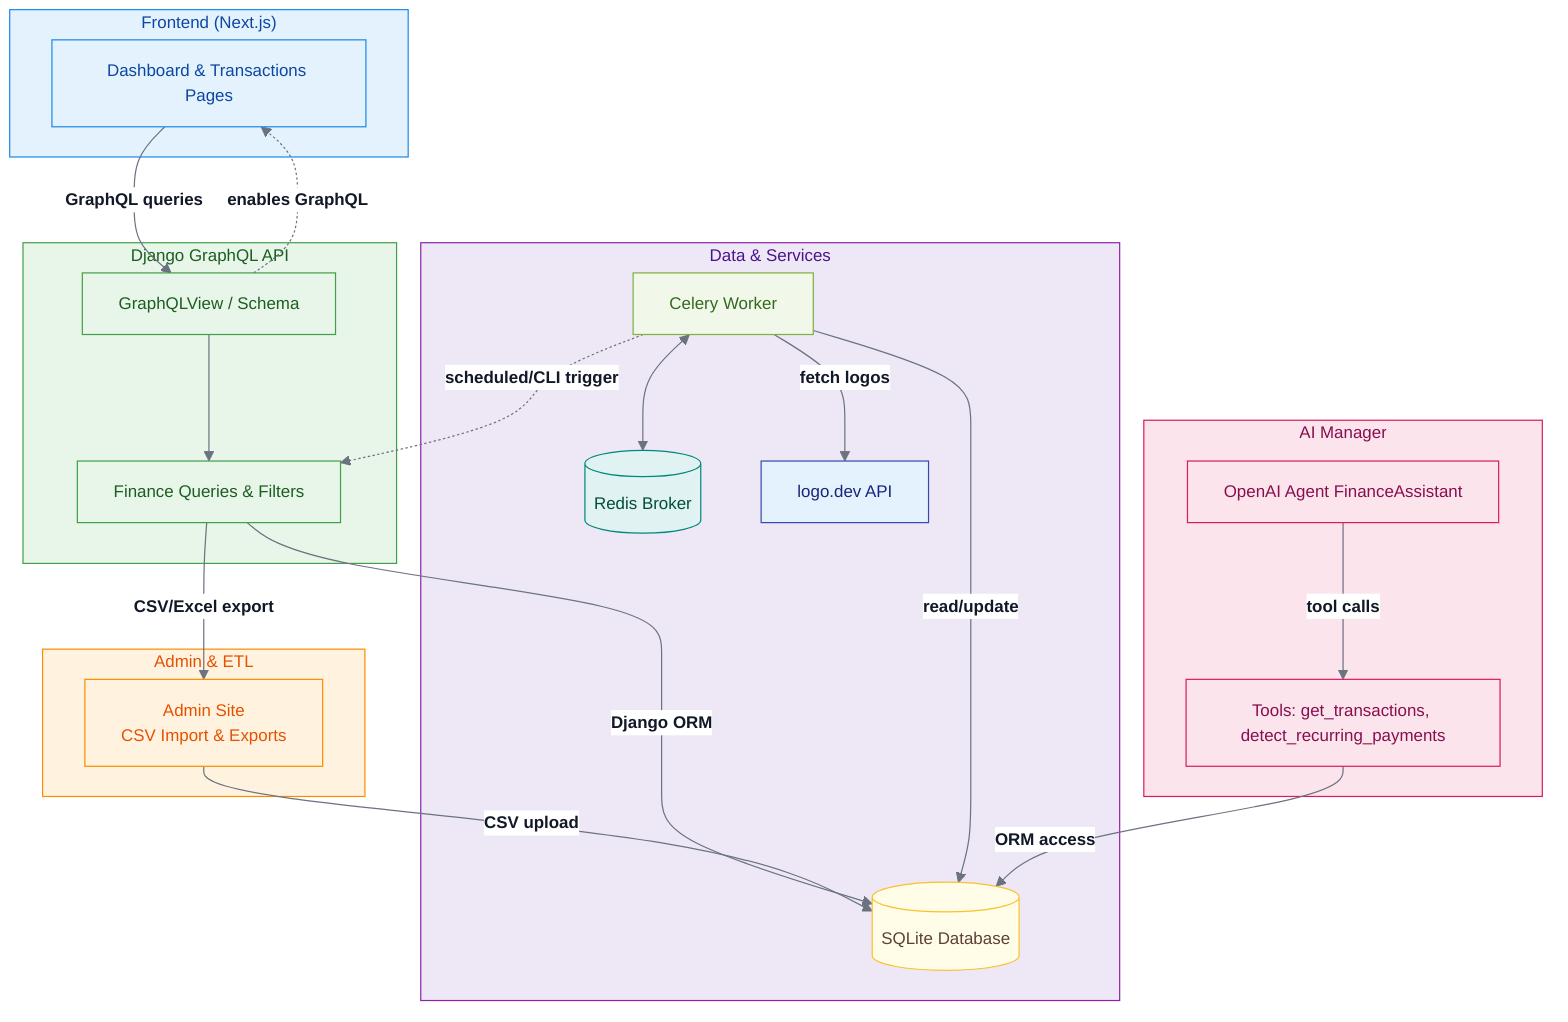 %%{init: { "theme": "base", "themeVariables": {
  "edgeLabelBackground": "#ffffff",
  "textColor": "#111827",
  "fontSize": "14px"
}}}%%

flowchart TD
  %% --- Subgraphs ---
  subgraph Frontend["Frontend (Next.js)"]
    UI[Dashboard & Transactions Pages]
  end

  subgraph Backend["Django GraphQL API"]
    GraphQLView[GraphQLView / Schema]
    FinanceResolvers[Finance Queries & Filters]
  end

  subgraph AdminOps["Admin & ETL"]
    Admin[Admin Site\nCSV Import & Exports]
  end

  subgraph DataLayer["Data & Services"]
    DB[(SQLite Database)]
    Redis[(Redis Broker)]
    Celery[Celery Worker]
    LogoDev[logo.dev API]
  end

  subgraph AILab["AI Manager"]
    Agent[OpenAI Agent FinanceAssistant]
    Tools[Tools: get_transactions, detect_recurring_payments]
  end

  %% --- Edges ---
  UI -->|GraphQL queries| GraphQLView
  GraphQLView --> FinanceResolvers
  FinanceResolvers -->|Django ORM| DB

  Admin -->|CSV upload| DB
  FinanceResolvers -->|CSV/Excel export| Admin

  GraphQLView -.->|enables GraphQL| UI

  Celery -.->|scheduled/CLI trigger| FinanceResolvers
  Celery -->|read/update| DB
  Celery -->|fetch logos| LogoDev
  Celery <--> Redis

  Agent -->|tool calls| Tools
  Tools -->|ORM access| DB

  %% --- Subgraph styles ---
  style Frontend fill:#E3F2FD,stroke:#1E88E5,color:#0D47A1
  style Backend fill:#E8F5E9,stroke:#43A047,color:#1B5E20
  style AdminOps fill:#FFF3E0,stroke:#FB8C00,color:#E65100
  style DataLayer fill:#EDE7F6,stroke:#8E24AA,color:#4A148C
  style AILab fill:#FCE4EC,stroke:#D81B60,color:#880E4F

  %% --- Node classes ---
  classDef frontend fill:#E3F2FD,stroke:#1E88E5,color:#0D47A1
  classDef backend  fill:#E8F5E9,stroke:#43A047,color:#1B5E20
  classDef admin    fill:#FFF3E0,stroke:#FB8C00,color:#E65100
  classDef data     fill:#EDE7F6,stroke:#8E24AA,color:#4A148C
  classDef ai       fill:#FCE4EC,stroke:#D81B60,color:#880E4F
  classDef db       fill:#FFFDE7,stroke:#FBC02D,color:#5D4037
  classDef cache    fill:#E0F2F1,stroke:#00897B,color:#004D40
  classDef worker   fill:#F1F8E9,stroke:#7CB342,color:#33691E
  classDef ext      fill:#E3F2FD,stroke:#3949AB,color:#1A237E

  class UI frontend
  class GraphQLView,FinanceResolvers backend
  class Admin admin
  class DB db
  class Redis cache
  class Celery worker
  class LogoDev ext
  class Agent,Tools ai

  %% --- Make ALL edge labels darker & bold for readability ---
  linkStyle default color:#111827, stroke:#6b7280, font-weight:bold;